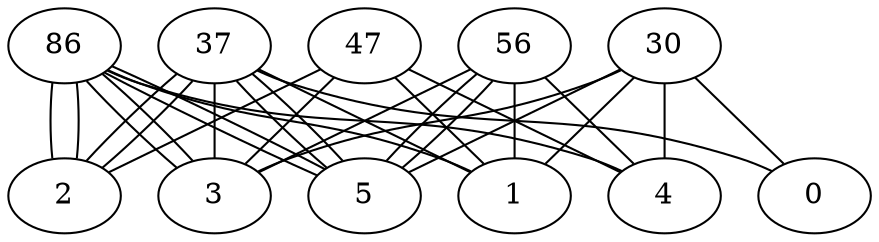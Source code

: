 graph {
  1-2 -- 1-3 [label="2"];
  1-2 -- 2-2 [label="3"];
  3-1 -- 3-2 [label="3"];
  3-2 -- 3-3 [label="4"];
  3-0 -- 3-1 [label="5"];
  4-2 -- 5-2 [label="5"];
  5-0 -- 5-1 [label="7"];
  2-3 -- 3-3 [label="12"];
  4-0 -- 5-0 [label="15"];
  2-0 -- 3-0 [label="16"];
  5-2 -- 5-3 [label="22"];
  2-0 -- 2-1 [label="27"];
  3-1 -- 4-1 [label="27"];
  1-4 -- 2-4 [label="28"];
  0-3 -- 1-3 [label="30"];
  4-0 -- 4-1 [label="30"];
  1-1 -- 1-2 [label="31"];
  1-0 -- 2-0 [label="35"];
  0-2 -- 0-3 [label="35"];
  5-1 -- 5-2 [label="35"];
  0-1 -- 0-2 [label="37"];
  2-4 -- 3-4 [label="40"];
  0-4 -- 1-4 [label="43"];
  3-4 -- 4-4 [label="43"];
  5-3 -- 5-4 [label="46"];
  4-3 -- 4-4 [label="47"];
  2-2 -- 2-3 [label="50"];
  4-3 -- 5-3 [label="56"];
  0-0 -- 1-0 [label="86"];
}